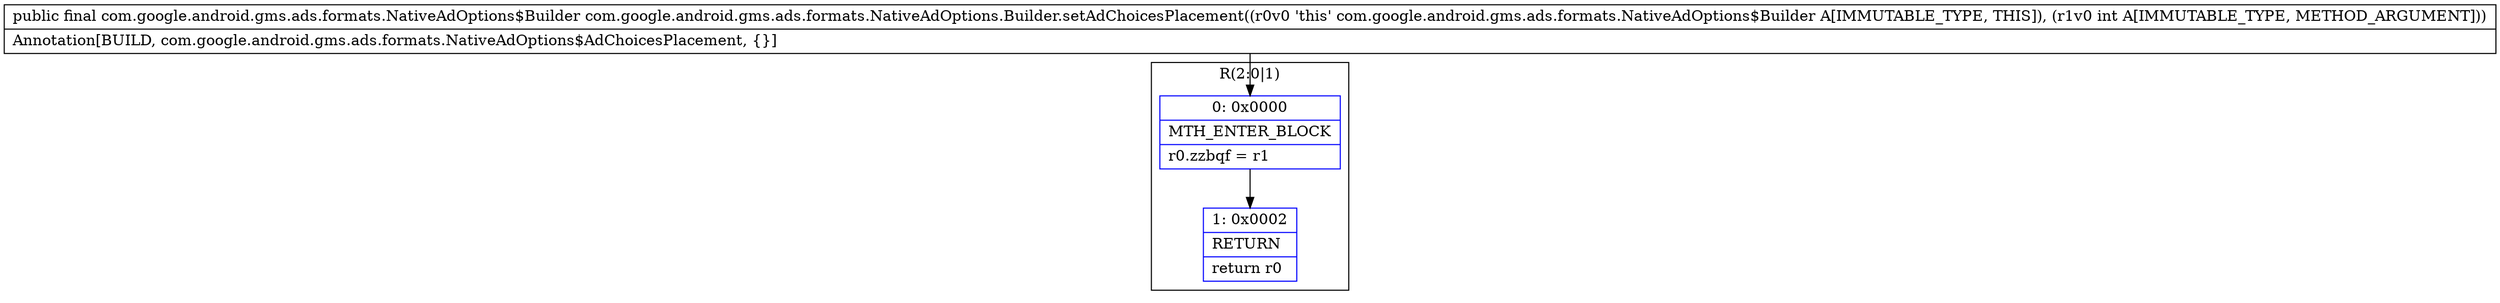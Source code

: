 digraph "CFG forcom.google.android.gms.ads.formats.NativeAdOptions.Builder.setAdChoicesPlacement(I)Lcom\/google\/android\/gms\/ads\/formats\/NativeAdOptions$Builder;" {
subgraph cluster_Region_2111809685 {
label = "R(2:0|1)";
node [shape=record,color=blue];
Node_0 [shape=record,label="{0\:\ 0x0000|MTH_ENTER_BLOCK\l|r0.zzbqf = r1\l}"];
Node_1 [shape=record,label="{1\:\ 0x0002|RETURN\l|return r0\l}"];
}
MethodNode[shape=record,label="{public final com.google.android.gms.ads.formats.NativeAdOptions$Builder com.google.android.gms.ads.formats.NativeAdOptions.Builder.setAdChoicesPlacement((r0v0 'this' com.google.android.gms.ads.formats.NativeAdOptions$Builder A[IMMUTABLE_TYPE, THIS]), (r1v0 int A[IMMUTABLE_TYPE, METHOD_ARGUMENT]))  | Annotation[BUILD, com.google.android.gms.ads.formats.NativeAdOptions$AdChoicesPlacement, \{\}]\l}"];
MethodNode -> Node_0;
Node_0 -> Node_1;
}


